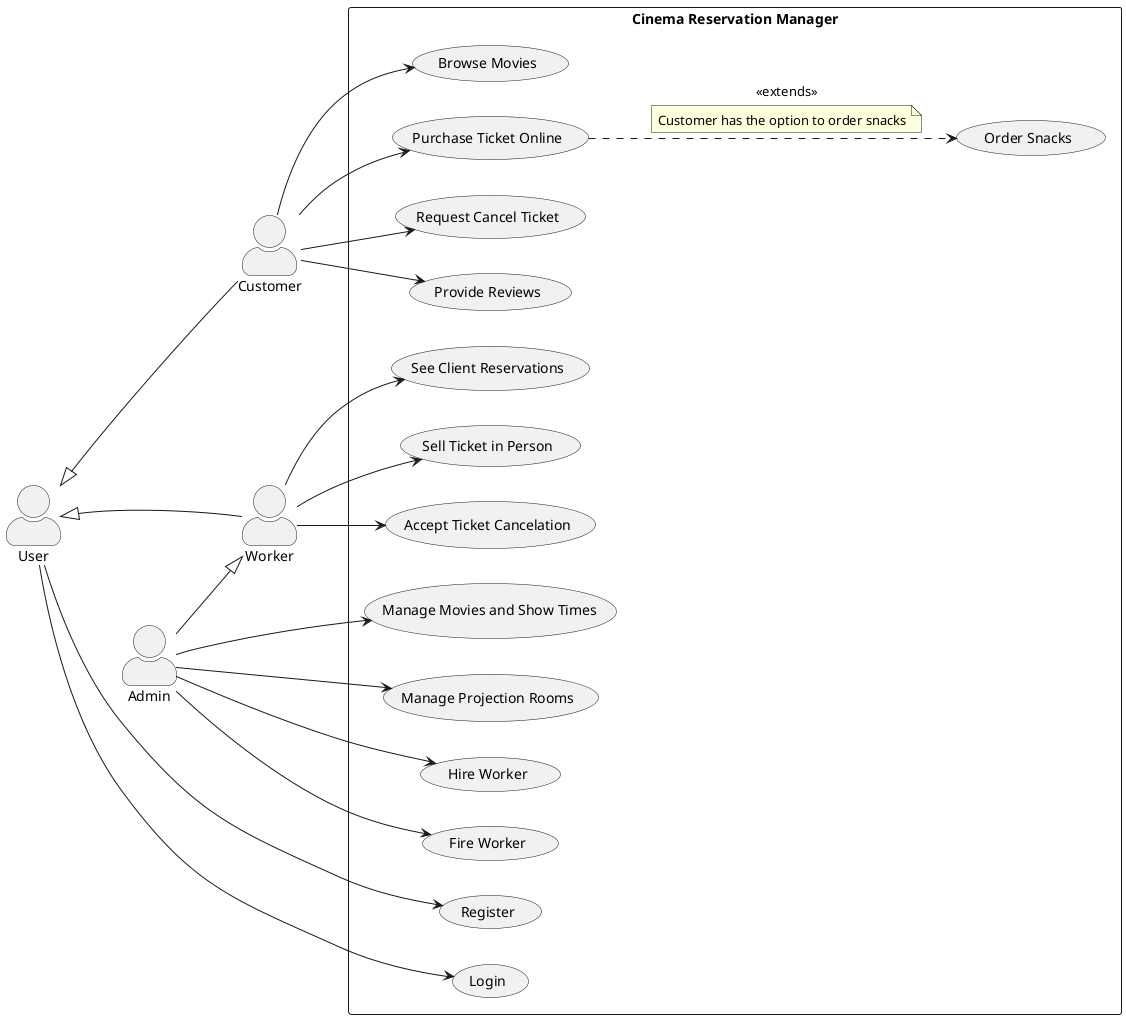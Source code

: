@startuml
skinparam actorStyle awesome
left to right direction

' Define all actors
actor User as U
actor Customer
actor Worker
actor Admin

' Move "User" behind other actors
U -[hidden]-> Customer
U -[hidden]-> Worker
U -[hidden]-> Admin

' Define generalizations
Customer --|> U
Worker --|> U
Admin --|> Worker

rectangle "Cinema Reservation Manager" {
    (Register) as UC1
    (Login) as UC2
    (Browse Movies) as UC3
    (Purchase Ticket Online) as UC4
    (Order Snacks) as UC5
    (Request Cancel Ticket) as UC6
    (Provide Reviews) as UC7
    (See Client Reservations) as UC8
    (Manage Movies and Show Times) as UC9
    (Manage Projection Rooms) as UC10
   ' (Generate Revenue Report) as UC
    (Hire Worker) as UC11
    (Fire Worker) as UC12
    (Sell Ticket in Person) as UC13
    (Accept Ticket Cancelation) as UC14

    ' User interactions
    U --> UC1
    U --> UC2

    ' Customer interactions
    Customer --> UC3
    Customer --> UC4
    Customer --> UC6
    Customer --> UC7

    ' Worker interactions
    Worker --> UC8
    Worker --> UC13
    Worker --> UC14

    ' Extend relationship for ordering snacks
    UC4 ..> UC5 : <<extends>>
    note on link
       Customer has the option to order snacks
    end note

    ' Admin interactions
    Admin --> UC9
    Admin --> UC10
    Admin --> UC12
    Admin --> UC11
}
@enduml
